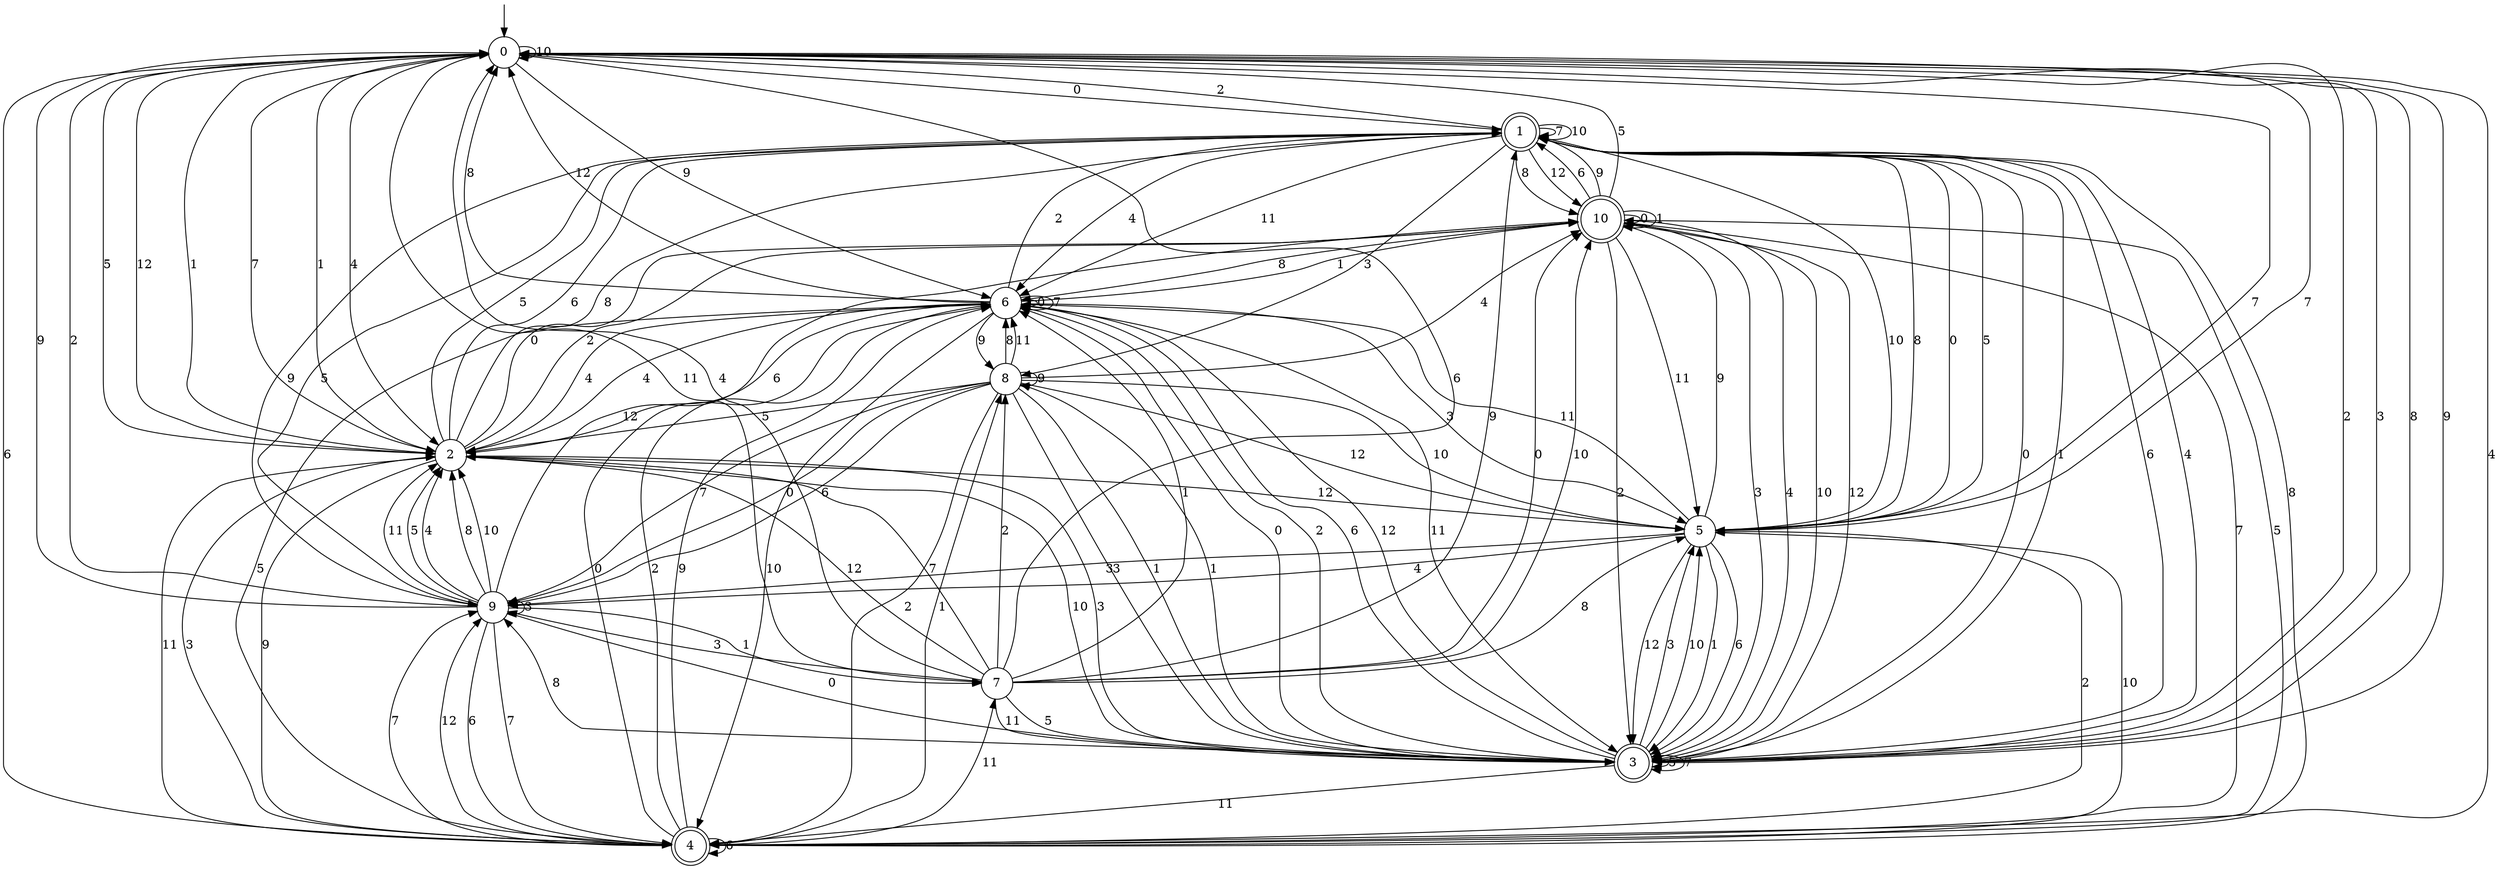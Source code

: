 digraph g {

	s0 [shape="circle" label="0"];
	s1 [shape="doublecircle" label="1"];
	s2 [shape="circle" label="2"];
	s3 [shape="doublecircle" label="3"];
	s4 [shape="doublecircle" label="4"];
	s5 [shape="circle" label="5"];
	s6 [shape="circle" label="6"];
	s7 [shape="circle" label="7"];
	s8 [shape="circle" label="8"];
	s9 [shape="circle" label="9"];
	s10 [shape="doublecircle" label="10"];
	s0 -> s1 [label="0"];
	s0 -> s2 [label="1"];
	s0 -> s3 [label="2"];
	s0 -> s3 [label="3"];
	s0 -> s2 [label="4"];
	s0 -> s2 [label="5"];
	s0 -> s4 [label="6"];
	s0 -> s5 [label="7"];
	s0 -> s3 [label="8"];
	s0 -> s6 [label="9"];
	s0 -> s0 [label="10"];
	s0 -> s7 [label="11"];
	s0 -> s2 [label="12"];
	s1 -> s3 [label="0"];
	s1 -> s3 [label="1"];
	s1 -> s0 [label="2"];
	s1 -> s8 [label="3"];
	s1 -> s6 [label="4"];
	s1 -> s9 [label="5"];
	s1 -> s3 [label="6"];
	s1 -> s1 [label="7"];
	s1 -> s10 [label="8"];
	s1 -> s9 [label="9"];
	s1 -> s1 [label="10"];
	s1 -> s6 [label="11"];
	s1 -> s10 [label="12"];
	s2 -> s10 [label="0"];
	s2 -> s0 [label="1"];
	s2 -> s10 [label="2"];
	s2 -> s3 [label="3"];
	s2 -> s6 [label="4"];
	s2 -> s1 [label="5"];
	s2 -> s1 [label="6"];
	s2 -> s0 [label="7"];
	s2 -> s1 [label="8"];
	s2 -> s4 [label="9"];
	s2 -> s3 [label="10"];
	s2 -> s4 [label="11"];
	s2 -> s5 [label="12"];
	s3 -> s6 [label="0"];
	s3 -> s8 [label="1"];
	s3 -> s6 [label="2"];
	s3 -> s5 [label="3"];
	s3 -> s1 [label="4"];
	s3 -> s3 [label="5"];
	s3 -> s6 [label="6"];
	s3 -> s3 [label="7"];
	s3 -> s9 [label="8"];
	s3 -> s0 [label="9"];
	s3 -> s5 [label="10"];
	s3 -> s4 [label="11"];
	s3 -> s6 [label="12"];
	s4 -> s6 [label="0"];
	s4 -> s8 [label="1"];
	s4 -> s6 [label="2"];
	s4 -> s2 [label="3"];
	s4 -> s0 [label="4"];
	s4 -> s10 [label="5"];
	s4 -> s4 [label="6"];
	s4 -> s9 [label="7"];
	s4 -> s1 [label="8"];
	s4 -> s6 [label="9"];
	s4 -> s5 [label="10"];
	s4 -> s7 [label="11"];
	s4 -> s9 [label="12"];
	s5 -> s1 [label="0"];
	s5 -> s3 [label="1"];
	s5 -> s4 [label="2"];
	s5 -> s9 [label="3"];
	s5 -> s9 [label="4"];
	s5 -> s1 [label="5"];
	s5 -> s3 [label="6"];
	s5 -> s0 [label="7"];
	s5 -> s1 [label="8"];
	s5 -> s10 [label="9"];
	s5 -> s1 [label="10"];
	s5 -> s6 [label="11"];
	s5 -> s3 [label="12"];
	s6 -> s6 [label="0"];
	s6 -> s10 [label="1"];
	s6 -> s1 [label="2"];
	s6 -> s5 [label="3"];
	s6 -> s2 [label="4"];
	s6 -> s4 [label="5"];
	s6 -> s2 [label="6"];
	s6 -> s6 [label="7"];
	s6 -> s0 [label="8"];
	s6 -> s8 [label="9"];
	s6 -> s4 [label="10"];
	s6 -> s3 [label="11"];
	s6 -> s0 [label="12"];
	s7 -> s10 [label="0"];
	s7 -> s6 [label="1"];
	s7 -> s8 [label="2"];
	s7 -> s9 [label="3"];
	s7 -> s0 [label="4"];
	s7 -> s3 [label="5"];
	s7 -> s0 [label="6"];
	s7 -> s2 [label="7"];
	s7 -> s5 [label="8"];
	s7 -> s1 [label="9"];
	s7 -> s10 [label="10"];
	s7 -> s3 [label="11"];
	s7 -> s2 [label="12"];
	s8 -> s9 [label="0"];
	s8 -> s3 [label="1"];
	s8 -> s4 [label="2"];
	s8 -> s3 [label="3"];
	s8 -> s10 [label="4"];
	s8 -> s2 [label="5"];
	s8 -> s9 [label="6"];
	s8 -> s9 [label="7"];
	s8 -> s6 [label="8"];
	s8 -> s8 [label="9"];
	s8 -> s5 [label="10"];
	s8 -> s6 [label="11"];
	s8 -> s5 [label="12"];
	s9 -> s3 [label="0"];
	s9 -> s7 [label="1"];
	s9 -> s0 [label="2"];
	s9 -> s9 [label="3"];
	s9 -> s2 [label="4"];
	s9 -> s2 [label="5"];
	s9 -> s4 [label="6"];
	s9 -> s4 [label="7"];
	s9 -> s2 [label="8"];
	s9 -> s0 [label="9"];
	s9 -> s2 [label="10"];
	s9 -> s2 [label="11"];
	s9 -> s10 [label="12"];
	s10 -> s10 [label="0"];
	s10 -> s10 [label="1"];
	s10 -> s3 [label="2"];
	s10 -> s3 [label="3"];
	s10 -> s3 [label="4"];
	s10 -> s0 [label="5"];
	s10 -> s1 [label="6"];
	s10 -> s4 [label="7"];
	s10 -> s6 [label="8"];
	s10 -> s1 [label="9"];
	s10 -> s3 [label="10"];
	s10 -> s5 [label="11"];
	s10 -> s3 [label="12"];

__start0 [label="" shape="none" width="0" height="0"];
__start0 -> s0;

}
